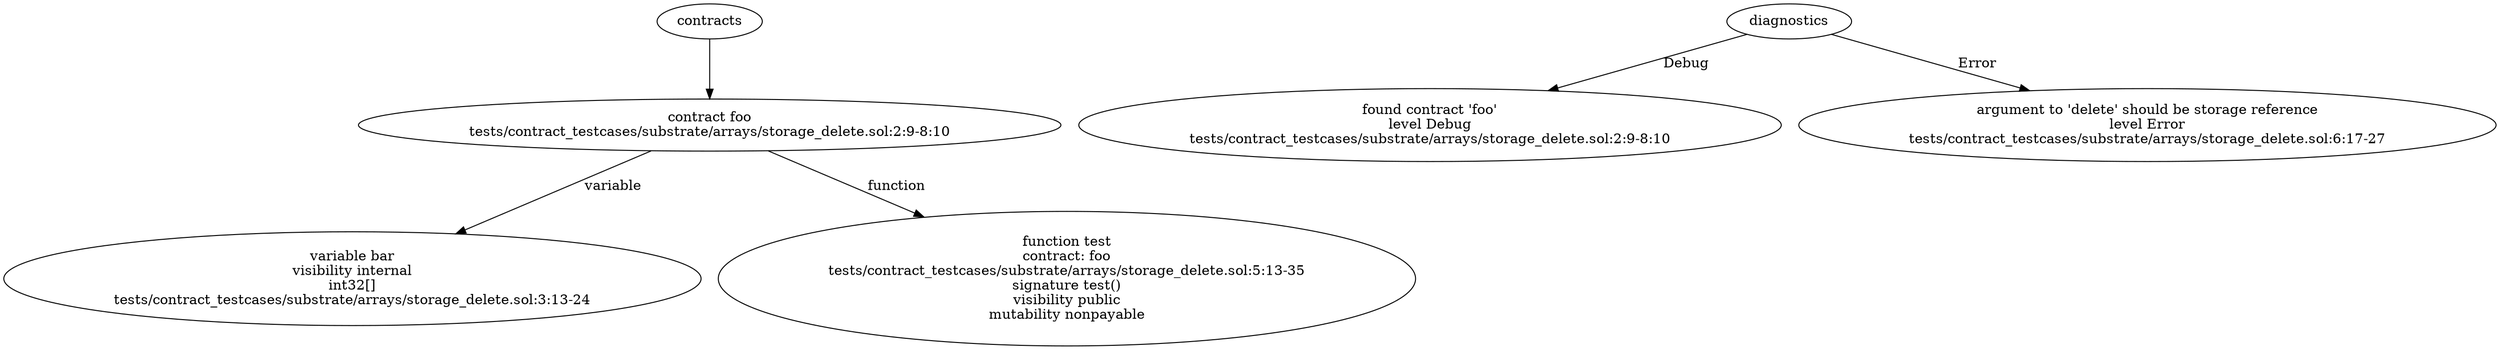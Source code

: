 strict digraph "tests/contract_testcases/substrate/arrays/storage_delete.sol" {
	contract [label="contract foo\ntests/contract_testcases/substrate/arrays/storage_delete.sol:2:9-8:10"]
	var [label="variable bar\nvisibility internal\nint32[]\ntests/contract_testcases/substrate/arrays/storage_delete.sol:3:13-24"]
	test [label="function test\ncontract: foo\ntests/contract_testcases/substrate/arrays/storage_delete.sol:5:13-35\nsignature test()\nvisibility public\nmutability nonpayable"]
	diagnostic [label="found contract 'foo'\nlevel Debug\ntests/contract_testcases/substrate/arrays/storage_delete.sol:2:9-8:10"]
	diagnostic_6 [label="argument to 'delete' should be storage reference\nlevel Error\ntests/contract_testcases/substrate/arrays/storage_delete.sol:6:17-27"]
	contracts -> contract
	contract -> var [label="variable"]
	contract -> test [label="function"]
	diagnostics -> diagnostic [label="Debug"]
	diagnostics -> diagnostic_6 [label="Error"]
}
